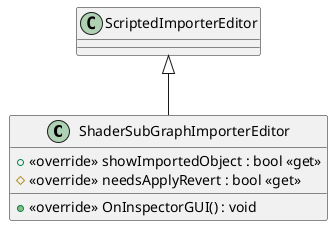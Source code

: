 @startuml
class ShaderSubGraphImporterEditor {
    + <<override>> showImportedObject : bool <<get>>
    # <<override>> needsApplyRevert : bool <<get>>
    + <<override>> OnInspectorGUI() : void
}
ScriptedImporterEditor <|-- ShaderSubGraphImporterEditor
@enduml
